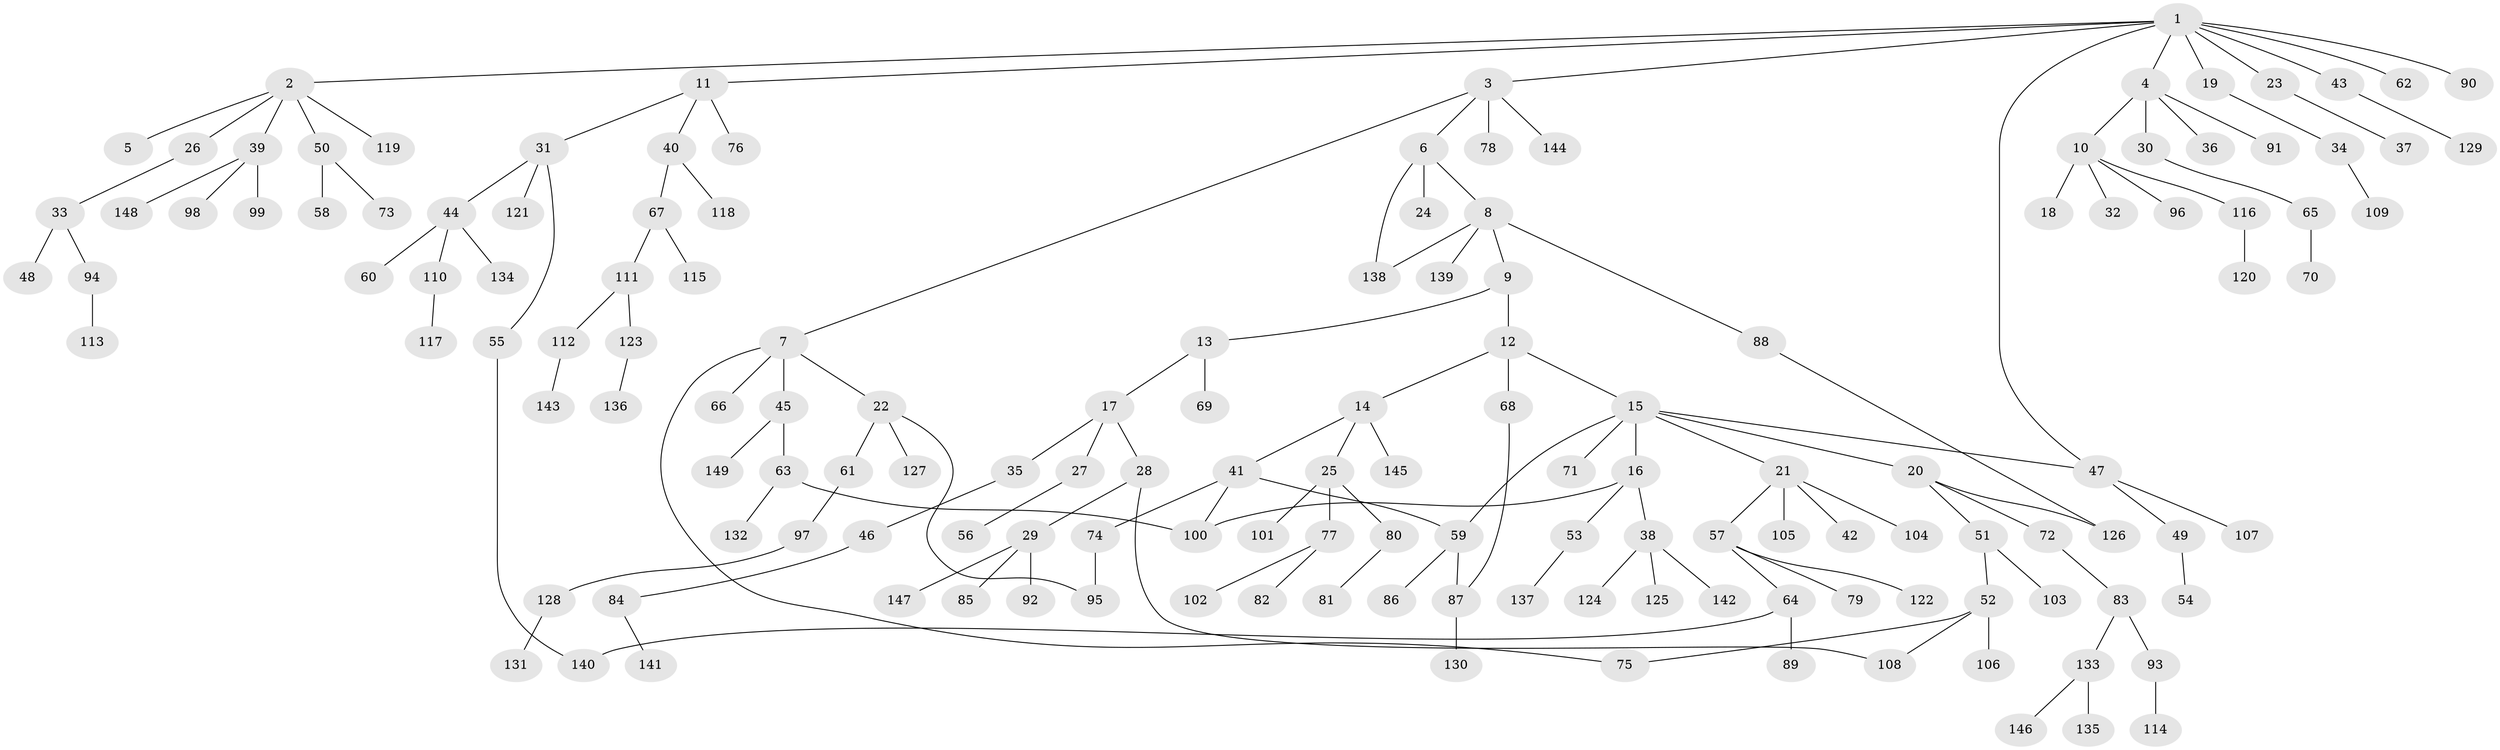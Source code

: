 // Generated by graph-tools (version 1.1) at 2025/25/03/09/25 03:25:28]
// undirected, 149 vertices, 159 edges
graph export_dot {
graph [start="1"]
  node [color=gray90,style=filled];
  1;
  2;
  3;
  4;
  5;
  6;
  7;
  8;
  9;
  10;
  11;
  12;
  13;
  14;
  15;
  16;
  17;
  18;
  19;
  20;
  21;
  22;
  23;
  24;
  25;
  26;
  27;
  28;
  29;
  30;
  31;
  32;
  33;
  34;
  35;
  36;
  37;
  38;
  39;
  40;
  41;
  42;
  43;
  44;
  45;
  46;
  47;
  48;
  49;
  50;
  51;
  52;
  53;
  54;
  55;
  56;
  57;
  58;
  59;
  60;
  61;
  62;
  63;
  64;
  65;
  66;
  67;
  68;
  69;
  70;
  71;
  72;
  73;
  74;
  75;
  76;
  77;
  78;
  79;
  80;
  81;
  82;
  83;
  84;
  85;
  86;
  87;
  88;
  89;
  90;
  91;
  92;
  93;
  94;
  95;
  96;
  97;
  98;
  99;
  100;
  101;
  102;
  103;
  104;
  105;
  106;
  107;
  108;
  109;
  110;
  111;
  112;
  113;
  114;
  115;
  116;
  117;
  118;
  119;
  120;
  121;
  122;
  123;
  124;
  125;
  126;
  127;
  128;
  129;
  130;
  131;
  132;
  133;
  134;
  135;
  136;
  137;
  138;
  139;
  140;
  141;
  142;
  143;
  144;
  145;
  146;
  147;
  148;
  149;
  1 -- 2;
  1 -- 3;
  1 -- 4;
  1 -- 11;
  1 -- 19;
  1 -- 23;
  1 -- 43;
  1 -- 47;
  1 -- 62;
  1 -- 90;
  2 -- 5;
  2 -- 26;
  2 -- 39;
  2 -- 50;
  2 -- 119;
  3 -- 6;
  3 -- 7;
  3 -- 78;
  3 -- 144;
  4 -- 10;
  4 -- 30;
  4 -- 36;
  4 -- 91;
  6 -- 8;
  6 -- 24;
  6 -- 138;
  7 -- 22;
  7 -- 45;
  7 -- 66;
  7 -- 75;
  8 -- 9;
  8 -- 88;
  8 -- 139;
  8 -- 138;
  9 -- 12;
  9 -- 13;
  10 -- 18;
  10 -- 32;
  10 -- 96;
  10 -- 116;
  11 -- 31;
  11 -- 40;
  11 -- 76;
  12 -- 14;
  12 -- 15;
  12 -- 68;
  13 -- 17;
  13 -- 69;
  14 -- 25;
  14 -- 41;
  14 -- 145;
  15 -- 16;
  15 -- 20;
  15 -- 21;
  15 -- 71;
  15 -- 59;
  15 -- 47;
  16 -- 38;
  16 -- 53;
  16 -- 100;
  17 -- 27;
  17 -- 28;
  17 -- 35;
  19 -- 34;
  20 -- 51;
  20 -- 72;
  20 -- 126;
  21 -- 42;
  21 -- 57;
  21 -- 104;
  21 -- 105;
  22 -- 61;
  22 -- 127;
  22 -- 95;
  23 -- 37;
  25 -- 77;
  25 -- 80;
  25 -- 101;
  26 -- 33;
  27 -- 56;
  28 -- 29;
  28 -- 108;
  29 -- 85;
  29 -- 92;
  29 -- 147;
  30 -- 65;
  31 -- 44;
  31 -- 55;
  31 -- 121;
  33 -- 48;
  33 -- 94;
  34 -- 109;
  35 -- 46;
  38 -- 124;
  38 -- 125;
  38 -- 142;
  39 -- 98;
  39 -- 99;
  39 -- 148;
  40 -- 67;
  40 -- 118;
  41 -- 59;
  41 -- 74;
  41 -- 100;
  43 -- 129;
  44 -- 60;
  44 -- 110;
  44 -- 134;
  45 -- 63;
  45 -- 149;
  46 -- 84;
  47 -- 49;
  47 -- 107;
  49 -- 54;
  50 -- 58;
  50 -- 73;
  51 -- 52;
  51 -- 103;
  52 -- 106;
  52 -- 108;
  52 -- 75;
  53 -- 137;
  55 -- 140;
  57 -- 64;
  57 -- 79;
  57 -- 122;
  59 -- 86;
  59 -- 87;
  61 -- 97;
  63 -- 132;
  63 -- 100;
  64 -- 89;
  64 -- 140;
  65 -- 70;
  67 -- 111;
  67 -- 115;
  68 -- 87;
  72 -- 83;
  74 -- 95;
  77 -- 82;
  77 -- 102;
  80 -- 81;
  83 -- 93;
  83 -- 133;
  84 -- 141;
  87 -- 130;
  88 -- 126;
  93 -- 114;
  94 -- 113;
  97 -- 128;
  110 -- 117;
  111 -- 112;
  111 -- 123;
  112 -- 143;
  116 -- 120;
  123 -- 136;
  128 -- 131;
  133 -- 135;
  133 -- 146;
}
